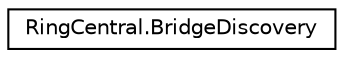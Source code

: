 digraph "Graphical Class Hierarchy"
{
 // LATEX_PDF_SIZE
  edge [fontname="Helvetica",fontsize="10",labelfontname="Helvetica",labelfontsize="10"];
  node [fontname="Helvetica",fontsize="10",shape=record];
  rankdir="LR";
  Node0 [label="RingCentral.BridgeDiscovery",height=0.2,width=0.4,color="black", fillcolor="white", style="filled",URL="$classRingCentral_1_1BridgeDiscovery.html",tooltip=" "];
}
